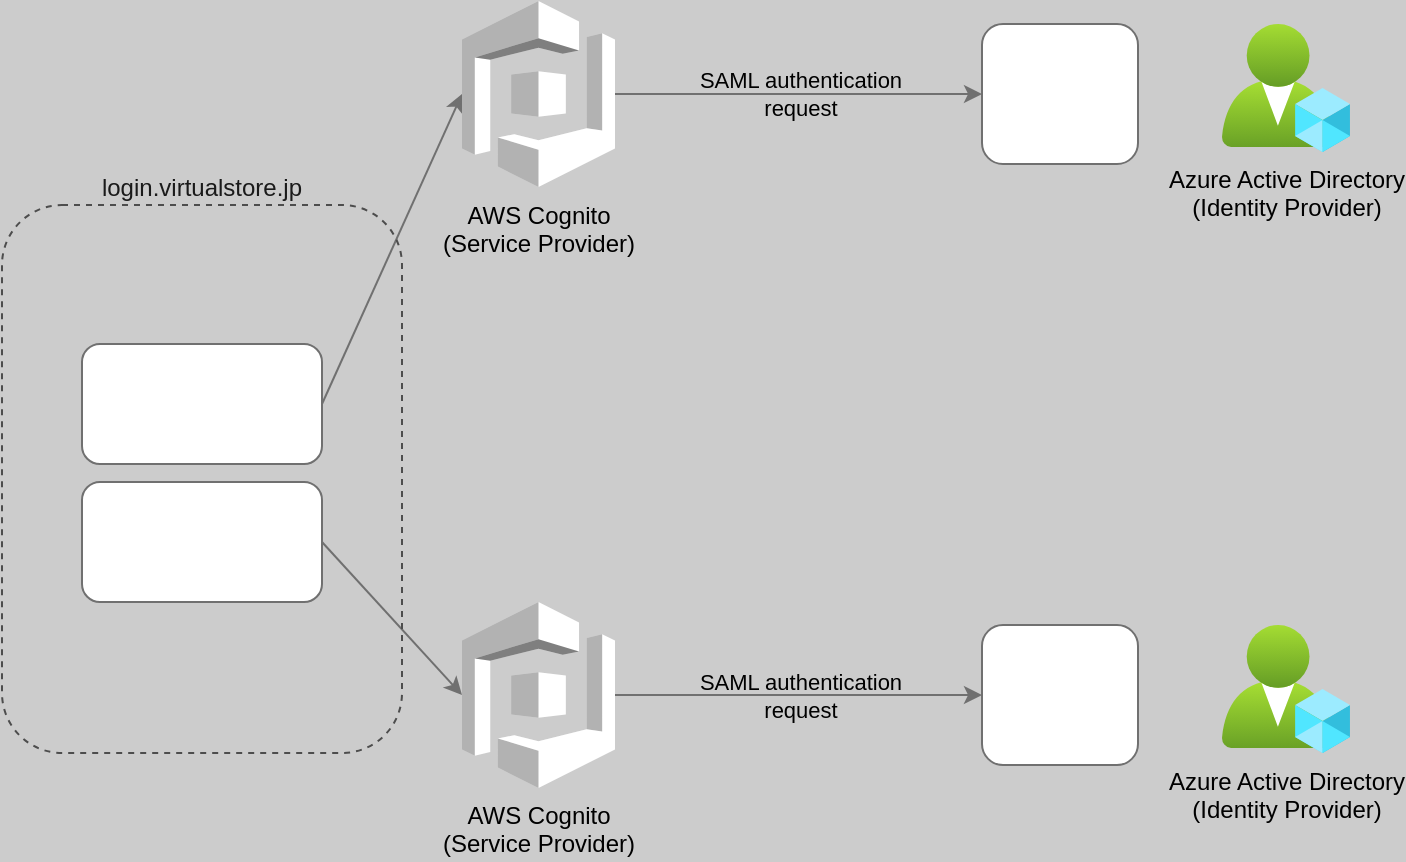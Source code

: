 <mxfile>
    <diagram id="PbNdlPEyID_z_8yAHJ0z" name="Page-1">
        <mxGraphModel dx="1350" dy="1056" grid="1" gridSize="10" guides="1" tooltips="1" connect="1" arrows="1" fold="1" page="1" pageScale="1" pageWidth="850" pageHeight="1100" background="#CCCCCC" math="0" shadow="0">
            <root>
                <mxCell id="0"/>
                <mxCell id="1" parent="0"/>
                <mxCell id="38" style="edgeStyle=none;html=1;exitX=1;exitY=0.5;exitDx=0;exitDy=0;entryX=0;entryY=0.5;entryDx=0;entryDy=0;entryPerimeter=0;strokeColor=#707070;" edge="1" parent="1" source="2" target="32">
                    <mxGeometry relative="1" as="geometry"/>
                </mxCell>
                <mxCell id="2" value="User application&lt;br&gt;tenant#1" style="rounded=1;whiteSpace=wrap;html=1;strokeColor=#707070;fontColor=#FFFFFF;labelBackgroundColor=none;" parent="1" vertex="1">
                    <mxGeometry x="160" y="330" width="120" height="60" as="geometry"/>
                </mxCell>
                <mxCell id="6" value="Azure Active Directory&lt;br&gt;(Identity Provider)" style="aspect=fixed;html=1;points=[];align=center;image;fontSize=12;image=img/lib/azure2/intune/Azure_AD_Roles_and_Administrators.svg;strokeColor=#707070;fontColor=#000000;labelBackgroundColor=none;" parent="1" vertex="1">
                    <mxGeometry x="730" y="470.5" width="64" height="64" as="geometry"/>
                </mxCell>
                <mxCell id="7" value="Azure AD login page" style="rounded=1;whiteSpace=wrap;html=1;strokeColor=#707070;fontColor=#FFFFFF;labelBackgroundColor=none;" parent="1" vertex="1">
                    <mxGeometry x="610" y="470.5" width="78" height="70" as="geometry"/>
                </mxCell>
                <mxCell id="24" value="SAML authentication&lt;br&gt;request" style="edgeStyle=none;html=1;exitX=1;exitY=0.5;exitDx=0;exitDy=0;exitPerimeter=0;entryX=0;entryY=0.5;entryDx=0;entryDy=0;strokeColor=#707070;fontColor=#000000;labelBackgroundColor=none;" parent="1" source="17" target="7" edge="1">
                    <mxGeometry x="0.003" relative="1" as="geometry">
                        <mxPoint as="offset"/>
                    </mxGeometry>
                </mxCell>
                <mxCell id="17" value="AWS Cognito&lt;br&gt;(Service Provider)" style="outlineConnect=0;dashed=0;verticalLabelPosition=bottom;verticalAlign=top;align=center;html=1;shape=mxgraph.aws3.cognito;strokeColor=#707070;fontColor=#000000;labelBackgroundColor=none;" parent="1" vertex="1">
                    <mxGeometry x="350" y="459" width="76.5" height="93" as="geometry"/>
                </mxCell>
                <mxCell id="30" value="Azure AD login page" style="rounded=1;whiteSpace=wrap;html=1;strokeColor=#707070;fontColor=#FFFFFF;labelBackgroundColor=none;" vertex="1" parent="1">
                    <mxGeometry x="610" y="170" width="78" height="70" as="geometry"/>
                </mxCell>
                <mxCell id="31" value="SAML authentication&lt;br&gt;request" style="edgeStyle=none;html=1;exitX=1;exitY=0.5;exitDx=0;exitDy=0;exitPerimeter=0;entryX=0;entryY=0.5;entryDx=0;entryDy=0;strokeColor=#707070;fontColor=#000000;labelBackgroundColor=none;" edge="1" parent="1" source="32" target="30">
                    <mxGeometry relative="1" as="geometry"/>
                </mxCell>
                <mxCell id="32" value="AWS Cognito&lt;br&gt;(Service Provider)" style="outlineConnect=0;dashed=0;verticalLabelPosition=bottom;verticalAlign=top;align=center;html=1;shape=mxgraph.aws3.cognito;strokeColor=#707070;fontColor=#000000;labelBackgroundColor=none;" vertex="1" parent="1">
                    <mxGeometry x="350" y="158.5" width="76.5" height="93" as="geometry"/>
                </mxCell>
                <mxCell id="33" value="Azure Active Directory&lt;br&gt;(Identity Provider)" style="aspect=fixed;html=1;points=[];align=center;image;fontSize=12;image=img/lib/azure2/intune/Azure_AD_Roles_and_Administrators.svg;strokeColor=#707070;fontColor=#000000;labelBackgroundColor=none;" vertex="1" parent="1">
                    <mxGeometry x="730" y="170" width="64" height="64" as="geometry"/>
                </mxCell>
                <mxCell id="39" style="edgeStyle=none;html=1;exitX=1;exitY=0.5;exitDx=0;exitDy=0;entryX=0;entryY=0.5;entryDx=0;entryDy=0;entryPerimeter=0;strokeColor=#707070;" edge="1" parent="1" source="34" target="17">
                    <mxGeometry relative="1" as="geometry"/>
                </mxCell>
                <mxCell id="34" value="User application&lt;br&gt;tenant#2" style="rounded=1;whiteSpace=wrap;html=1;strokeColor=#707070;fontColor=#FFFFFF;labelBackgroundColor=none;" vertex="1" parent="1">
                    <mxGeometry x="160" y="399" width="120" height="60" as="geometry"/>
                </mxCell>
                <mxCell id="40" value="login.virtualstore.jp" style="rounded=1;whiteSpace=wrap;html=1;fillColor=none;strokeColor=#4D4D4D;dashed=1;fontColor=#1A1A1A;labelPosition=center;verticalLabelPosition=top;align=center;verticalAlign=bottom;" vertex="1" parent="1">
                    <mxGeometry x="120" y="260.5" width="200" height="274" as="geometry"/>
                </mxCell>
            </root>
        </mxGraphModel>
    </diagram>
</mxfile>
